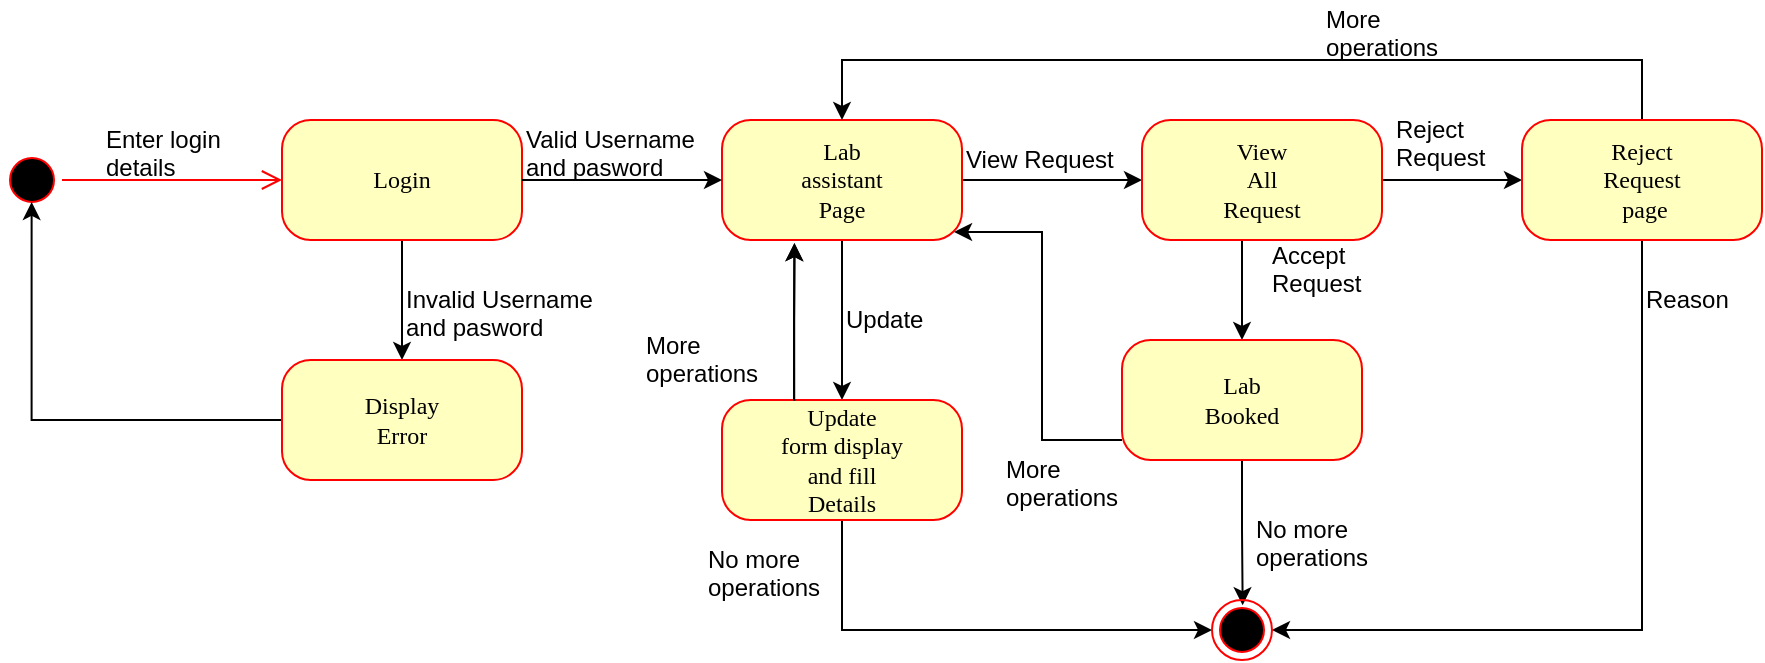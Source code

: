 <mxfile version="12.1.1" type="google" pages="1"><diagram name="Page-1" id="58cdce13-f638-feb5-8d6f-7d28b1aa9fa0"><mxGraphModel dx="1041" dy="427" grid="1" gridSize="10" guides="1" tooltips="1" connect="1" arrows="1" fold="1" page="1" pageScale="1" pageWidth="1100" pageHeight="850" background="#ffffff" math="0" shadow="0"><root><mxCell id="0"/><mxCell id="1" parent="0"/><mxCell id="yY9HLEEyKcX4n2sbjoM4-9" value="" style="ellipse;html=1;shape=startState;fillColor=#000000;strokeColor=#ff0000;rounded=1;shadow=0;comic=0;labelBackgroundColor=none;fontFamily=Verdana;fontSize=12;fontColor=#000000;align=center;direction=south;" parent="1" vertex="1"><mxGeometry x="110" y="145" width="30" height="30" as="geometry"/></mxCell><mxCell id="yY9HLEEyKcX4n2sbjoM4-10" value="" style="edgeStyle=orthogonalEdgeStyle;rounded=0;orthogonalLoop=1;jettySize=auto;html=1;" parent="1" source="yY9HLEEyKcX4n2sbjoM4-11" target="yY9HLEEyKcX4n2sbjoM4-12" edge="1"><mxGeometry relative="1" as="geometry"/></mxCell><mxCell id="yY9HLEEyKcX4n2sbjoM4-11" value="Login" style="rounded=1;whiteSpace=wrap;html=1;arcSize=24;fillColor=#ffffc0;strokeColor=#ff0000;shadow=0;comic=0;labelBackgroundColor=none;fontFamily=Verdana;fontSize=12;fontColor=#000000;align=center;" parent="1" vertex="1"><mxGeometry x="250" y="130" width="120" height="60" as="geometry"/></mxCell><mxCell id="ZaV19lZcb-HeCc_L1cGg-2" value="" style="edgeStyle=orthogonalEdgeStyle;rounded=0;orthogonalLoop=1;jettySize=auto;html=1;entryX=0.866;entryY=0.506;entryDx=0;entryDy=0;entryPerimeter=0;" parent="1" source="yY9HLEEyKcX4n2sbjoM4-12" target="yY9HLEEyKcX4n2sbjoM4-9" edge="1"><mxGeometry relative="1" as="geometry"><mxPoint x="170" y="280" as="targetPoint"/></mxGeometry></mxCell><mxCell id="yY9HLEEyKcX4n2sbjoM4-12" value="&lt;div&gt;Display &lt;br&gt;&lt;/div&gt;&lt;div&gt;Error&lt;br&gt;&lt;/div&gt;" style="rounded=1;whiteSpace=wrap;html=1;arcSize=24;fillColor=#ffffc0;strokeColor=#ff0000;shadow=0;comic=0;labelBackgroundColor=none;fontFamily=Verdana;fontSize=12;fontColor=#000000;align=center;" parent="1" vertex="1"><mxGeometry x="250" y="250" width="120" height="60" as="geometry"/></mxCell><mxCell id="yY9HLEEyKcX4n2sbjoM4-13" style="edgeStyle=orthogonalEdgeStyle;html=1;labelBackgroundColor=none;endArrow=open;endSize=8;strokeColor=#ff0000;fontFamily=Verdana;fontSize=12;align=left;" parent="1" source="yY9HLEEyKcX4n2sbjoM4-9" target="yY9HLEEyKcX4n2sbjoM4-11" edge="1"><mxGeometry relative="1" as="geometry"/></mxCell><mxCell id="yY9HLEEyKcX4n2sbjoM4-25" value="" style="edgeStyle=orthogonalEdgeStyle;rounded=0;orthogonalLoop=1;jettySize=auto;html=1;" parent="1" source="yY9HLEEyKcX4n2sbjoM4-17" target="yY9HLEEyKcX4n2sbjoM4-24" edge="1"><mxGeometry relative="1" as="geometry"/></mxCell><mxCell id="IsVSWARRezPTGlmbnigz-2" value="" style="edgeStyle=orthogonalEdgeStyle;rounded=0;orthogonalLoop=1;jettySize=auto;html=1;" parent="1" source="yY9HLEEyKcX4n2sbjoM4-17" target="IsVSWARRezPTGlmbnigz-1" edge="1"><mxGeometry relative="1" as="geometry"/></mxCell><mxCell id="yY9HLEEyKcX4n2sbjoM4-17" value="&lt;div&gt;Lab&lt;/div&gt;&lt;div&gt;assistant&lt;br&gt;&lt;/div&gt;&lt;div&gt;Page&lt;br&gt;&lt;/div&gt;" style="rounded=1;whiteSpace=wrap;html=1;arcSize=24;fillColor=#ffffc0;strokeColor=#ff0000;shadow=0;comic=0;labelBackgroundColor=none;fontFamily=Verdana;fontSize=12;fontColor=#000000;align=center;" parent="1" vertex="1"><mxGeometry x="470" y="130" width="120" height="60" as="geometry"/></mxCell><mxCell id="IsVSWARRezPTGlmbnigz-13" value="" style="edgeStyle=orthogonalEdgeStyle;rounded=0;orthogonalLoop=1;jettySize=auto;html=1;entryX=0;entryY=0.5;entryDx=0;entryDy=0;" parent="1" source="IsVSWARRezPTGlmbnigz-1" target="IsVSWARRezPTGlmbnigz-15" edge="1"><mxGeometry relative="1" as="geometry"><mxPoint x="530" y="380" as="targetPoint"/><Array as="points"><mxPoint x="530" y="385"/></Array></mxGeometry></mxCell><mxCell id="IsVSWARRezPTGlmbnigz-1" value="&lt;div&gt;Update &lt;br&gt;&lt;/div&gt;&lt;div&gt;form display &lt;br&gt;&lt;/div&gt;&lt;div&gt;and fill&lt;br&gt;&lt;/div&gt;&lt;div&gt;Details&lt;br&gt;&lt;/div&gt;" style="rounded=1;whiteSpace=wrap;html=1;arcSize=24;fillColor=#ffffc0;strokeColor=#ff0000;shadow=0;comic=0;labelBackgroundColor=none;fontFamily=Verdana;fontSize=12;fontColor=#000000;align=center;" parent="1" vertex="1"><mxGeometry x="470" y="270" width="120" height="60" as="geometry"/></mxCell><mxCell id="IsVSWARRezPTGlmbnigz-6" value="" style="edgeStyle=orthogonalEdgeStyle;rounded=0;orthogonalLoop=1;jettySize=auto;html=1;" parent="1" source="yY9HLEEyKcX4n2sbjoM4-24" target="IsVSWARRezPTGlmbnigz-5" edge="1"><mxGeometry relative="1" as="geometry"/></mxCell><mxCell id="IsVSWARRezPTGlmbnigz-9" value="" style="edgeStyle=orthogonalEdgeStyle;rounded=0;orthogonalLoop=1;jettySize=auto;html=1;entryX=0.5;entryY=0;entryDx=0;entryDy=0;" parent="1" source="yY9HLEEyKcX4n2sbjoM4-24" target="_eZh3OjOu_SJBesQZUhh-1" edge="1"><mxGeometry relative="1" as="geometry"><Array as="points"><mxPoint x="730" y="220"/><mxPoint x="730" y="220"/></Array><mxPoint x="730" y="219.5" as="targetPoint"/></mxGeometry></mxCell><mxCell id="yY9HLEEyKcX4n2sbjoM4-24" value="&lt;div&gt;View&lt;/div&gt;&lt;div&gt;All&lt;/div&gt;&lt;div&gt;Request&lt;br&gt;&lt;/div&gt;" style="rounded=1;whiteSpace=wrap;html=1;arcSize=24;fillColor=#ffffc0;strokeColor=#ff0000;shadow=0;comic=0;labelBackgroundColor=none;fontFamily=Verdana;fontSize=12;fontColor=#000000;align=center;" parent="1" vertex="1"><mxGeometry x="680" y="130" width="120" height="60" as="geometry"/></mxCell><mxCell id="IsVSWARRezPTGlmbnigz-16" value="" style="edgeStyle=orthogonalEdgeStyle;rounded=0;orthogonalLoop=1;jettySize=auto;html=1;entryX=0.511;entryY=0.087;entryDx=0;entryDy=0;entryPerimeter=0;exitX=0.5;exitY=1;exitDx=0;exitDy=0;" parent="1" source="_eZh3OjOu_SJBesQZUhh-1" target="IsVSWARRezPTGlmbnigz-15" edge="1"><mxGeometry relative="1" as="geometry"><mxPoint x="730" y="350" as="targetPoint"/><mxPoint x="790" y="340" as="sourcePoint"/></mxGeometry></mxCell><mxCell id="ZaV19lZcb-HeCc_L1cGg-8" value="" style="edgeStyle=orthogonalEdgeStyle;rounded=0;orthogonalLoop=1;jettySize=auto;html=1;entryX=0.967;entryY=0.933;entryDx=0;entryDy=0;entryPerimeter=0;" parent="1" source="_eZh3OjOu_SJBesQZUhh-1" target="yY9HLEEyKcX4n2sbjoM4-17" edge="1"><mxGeometry relative="1" as="geometry"><Array as="points"><mxPoint x="630" y="290"/><mxPoint x="630" y="186"/></Array></mxGeometry></mxCell><mxCell id="_eZh3OjOu_SJBesQZUhh-1" value="&lt;div&gt;Lab&lt;/div&gt;&lt;div&gt;Booked&lt;br&gt;&lt;/div&gt;" style="rounded=1;whiteSpace=wrap;html=1;arcSize=24;fillColor=#ffffc0;strokeColor=#ff0000;shadow=0;comic=0;labelBackgroundColor=none;fontFamily=Verdana;fontSize=12;fontColor=#000000;align=center;" parent="1" vertex="1"><mxGeometry x="670" y="240" width="120" height="60" as="geometry"/></mxCell><mxCell id="IsVSWARRezPTGlmbnigz-20" value="" style="edgeStyle=orthogonalEdgeStyle;rounded=0;orthogonalLoop=1;jettySize=auto;html=1;entryX=1;entryY=0.5;entryDx=0;entryDy=0;" parent="1" source="IsVSWARRezPTGlmbnigz-5" target="IsVSWARRezPTGlmbnigz-15" edge="1"><mxGeometry relative="1" as="geometry"><mxPoint x="930" y="251" as="targetPoint"/><Array as="points"><mxPoint x="930" y="385"/></Array></mxGeometry></mxCell><mxCell id="ZaV19lZcb-HeCc_L1cGg-11" value="" style="edgeStyle=orthogonalEdgeStyle;rounded=0;orthogonalLoop=1;jettySize=auto;html=1;entryX=0.5;entryY=0;entryDx=0;entryDy=0;" parent="1" source="IsVSWARRezPTGlmbnigz-5" target="yY9HLEEyKcX4n2sbjoM4-17" edge="1"><mxGeometry relative="1" as="geometry"><mxPoint x="930" y="50" as="targetPoint"/><Array as="points"><mxPoint x="930" y="100"/><mxPoint x="530" y="100"/></Array></mxGeometry></mxCell><mxCell id="IsVSWARRezPTGlmbnigz-5" value="&lt;div&gt;Reject&lt;/div&gt;&lt;div&gt;Request&lt;br&gt;&lt;/div&gt;&amp;nbsp;page" style="rounded=1;whiteSpace=wrap;html=1;arcSize=24;fillColor=#ffffc0;strokeColor=#ff0000;shadow=0;comic=0;labelBackgroundColor=none;fontFamily=Verdana;fontSize=12;fontColor=#000000;align=center;" parent="1" vertex="1"><mxGeometry x="870" y="130" width="120" height="60" as="geometry"/></mxCell><mxCell id="yY9HLEEyKcX4n2sbjoM4-21" value="" style="edgeStyle=orthogonalEdgeStyle;rounded=0;orthogonalLoop=1;jettySize=auto;html=1;exitX=1;exitY=0.5;exitDx=0;exitDy=0;entryX=0;entryY=0.5;entryDx=0;entryDy=0;" parent="1" source="yY9HLEEyKcX4n2sbjoM4-11" target="yY9HLEEyKcX4n2sbjoM4-17" edge="1"><mxGeometry relative="1" as="geometry"><mxPoint x="320" y="200" as="sourcePoint"/><mxPoint x="320" y="260" as="targetPoint"/></mxGeometry></mxCell><mxCell id="yY9HLEEyKcX4n2sbjoM4-22" value="&lt;div&gt;Valid Username&lt;/div&gt;&lt;div&gt;and pasword&lt;br&gt;&lt;/div&gt;" style="text;html=1;resizable=0;points=[];autosize=1;align=left;verticalAlign=top;spacingTop=-4;" parent="1" vertex="1"><mxGeometry x="370" y="130" width="110" height="30" as="geometry"/></mxCell><mxCell id="yY9HLEEyKcX4n2sbjoM4-23" value="&lt;div&gt;Invalid Username&lt;/div&gt;&lt;div&gt;and pasword&lt;br&gt;&lt;/div&gt;" style="text;html=1;resizable=0;points=[];autosize=1;align=left;verticalAlign=top;spacingTop=-4;" parent="1" vertex="1"><mxGeometry x="310" y="210" width="120" height="30" as="geometry"/></mxCell><mxCell id="IsVSWARRezPTGlmbnigz-3" value="Update" style="text;html=1;resizable=0;points=[];autosize=1;align=left;verticalAlign=top;spacingTop=-4;" parent="1" vertex="1"><mxGeometry x="530" y="220" width="60" height="20" as="geometry"/></mxCell><mxCell id="IsVSWARRezPTGlmbnigz-4" value="View Request" style="text;html=1;resizable=0;points=[];autosize=1;align=left;verticalAlign=top;spacingTop=-4;" parent="1" vertex="1"><mxGeometry x="590" y="140" width="90" height="20" as="geometry"/></mxCell><mxCell id="IsVSWARRezPTGlmbnigz-7" value="&lt;div&gt;Reject &lt;br&gt;&lt;/div&gt;&lt;div&gt;Request&lt;/div&gt;" style="text;html=1;resizable=0;points=[];autosize=1;align=left;verticalAlign=top;spacingTop=-4;" parent="1" vertex="1"><mxGeometry x="805" y="125" width="70" height="30" as="geometry"/></mxCell><mxCell id="IsVSWARRezPTGlmbnigz-10" value="&lt;div&gt;Accept&lt;/div&gt;&lt;div&gt;Request&lt;br&gt;&lt;/div&gt;" style="text;html=1;resizable=0;points=[];autosize=1;align=left;verticalAlign=top;spacingTop=-4;" parent="1" vertex="1"><mxGeometry x="743" y="187.5" width="70" height="30" as="geometry"/></mxCell><mxCell id="IsVSWARRezPTGlmbnigz-11" value="&lt;div&gt;No more&lt;/div&gt;&lt;div&gt;operations&lt;br&gt;&lt;/div&gt;" style="text;html=1;resizable=0;points=[];autosize=1;align=left;verticalAlign=top;spacingTop=-4;" parent="1" vertex="1"><mxGeometry x="461" y="340" width="70" height="30" as="geometry"/></mxCell><mxCell id="IsVSWARRezPTGlmbnigz-15" value="" style="ellipse;html=1;shape=endState;fillColor=#000000;strokeColor=#ff0000;" parent="1" vertex="1"><mxGeometry x="715" y="370" width="30" height="30" as="geometry"/></mxCell><mxCell id="IsVSWARRezPTGlmbnigz-21" value="Reason" style="text;html=1;resizable=0;points=[];autosize=1;align=left;verticalAlign=top;spacingTop=-4;" parent="1" vertex="1"><mxGeometry x="930" y="210" width="60" height="20" as="geometry"/></mxCell><mxCell id="ZaV19lZcb-HeCc_L1cGg-3" value="&lt;div&gt;Enter login&lt;/div&gt;&lt;div&gt;details&lt;br&gt;&lt;/div&gt;" style="text;html=1;resizable=0;points=[];autosize=1;align=left;verticalAlign=top;spacingTop=-4;" parent="1" vertex="1"><mxGeometry x="160" y="130" width="70" height="30" as="geometry"/></mxCell><mxCell id="ZaV19lZcb-HeCc_L1cGg-5" value="" style="edgeStyle=orthogonalEdgeStyle;rounded=0;orthogonalLoop=1;jettySize=auto;html=1;exitX=0.301;exitY=0.006;exitDx=0;exitDy=0;exitPerimeter=0;entryX=0.302;entryY=1.026;entryDx=0;entryDy=0;entryPerimeter=0;" parent="1" source="IsVSWARRezPTGlmbnigz-1" target="yY9HLEEyKcX4n2sbjoM4-17" edge="1"><mxGeometry relative="1" as="geometry"><mxPoint x="540" y="200" as="sourcePoint"/><mxPoint x="540" y="280" as="targetPoint"/><Array as="points"/></mxGeometry></mxCell><mxCell id="ZaV19lZcb-HeCc_L1cGg-6" value="" style="edgeStyle=orthogonalEdgeStyle;rounded=0;orthogonalLoop=1;jettySize=auto;html=1;entryX=0.302;entryY=1.026;entryDx=0;entryDy=0;entryPerimeter=0;" parent="1" target="yY9HLEEyKcX4n2sbjoM4-17" edge="1"><mxGeometry relative="1" as="geometry"><mxPoint x="506" y="270" as="sourcePoint"/><mxPoint x="506.4" y="191.6" as="targetPoint"/><Array as="points"><mxPoint x="506" y="231"/></Array></mxGeometry></mxCell><mxCell id="ZaV19lZcb-HeCc_L1cGg-7" value="&lt;div&gt;More&lt;/div&gt;&lt;div&gt;operations&lt;br&gt;&lt;/div&gt;" style="text;html=1;resizable=0;points=[];autosize=1;align=left;verticalAlign=top;spacingTop=-4;" parent="1" vertex="1"><mxGeometry x="430" y="232.5" width="70" height="30" as="geometry"/></mxCell><mxCell id="ZaV19lZcb-HeCc_L1cGg-9" value="&lt;div&gt;More&lt;/div&gt;&lt;div&gt;operations&lt;br&gt;&lt;/div&gt;" style="text;html=1;resizable=0;points=[];autosize=1;align=left;verticalAlign=top;spacingTop=-4;" parent="1" vertex="1"><mxGeometry x="610" y="295" width="70" height="30" as="geometry"/></mxCell><mxCell id="ZaV19lZcb-HeCc_L1cGg-12" value="&lt;div&gt;More&lt;/div&gt;&lt;div&gt;operations&lt;br&gt;&lt;/div&gt;" style="text;html=1;resizable=0;points=[];autosize=1;align=left;verticalAlign=top;spacingTop=-4;" parent="1" vertex="1"><mxGeometry x="770" y="70" width="70" height="30" as="geometry"/></mxCell><mxCell id="ZaV19lZcb-HeCc_L1cGg-13" value="&lt;div&gt;No more&lt;/div&gt;&lt;div&gt;operations&lt;br&gt;&lt;/div&gt;" style="text;html=1;resizable=0;points=[];autosize=1;align=left;verticalAlign=top;spacingTop=-4;" parent="1" vertex="1"><mxGeometry x="735" y="325" width="70" height="30" as="geometry"/></mxCell></root></mxGraphModel></diagram></mxfile>